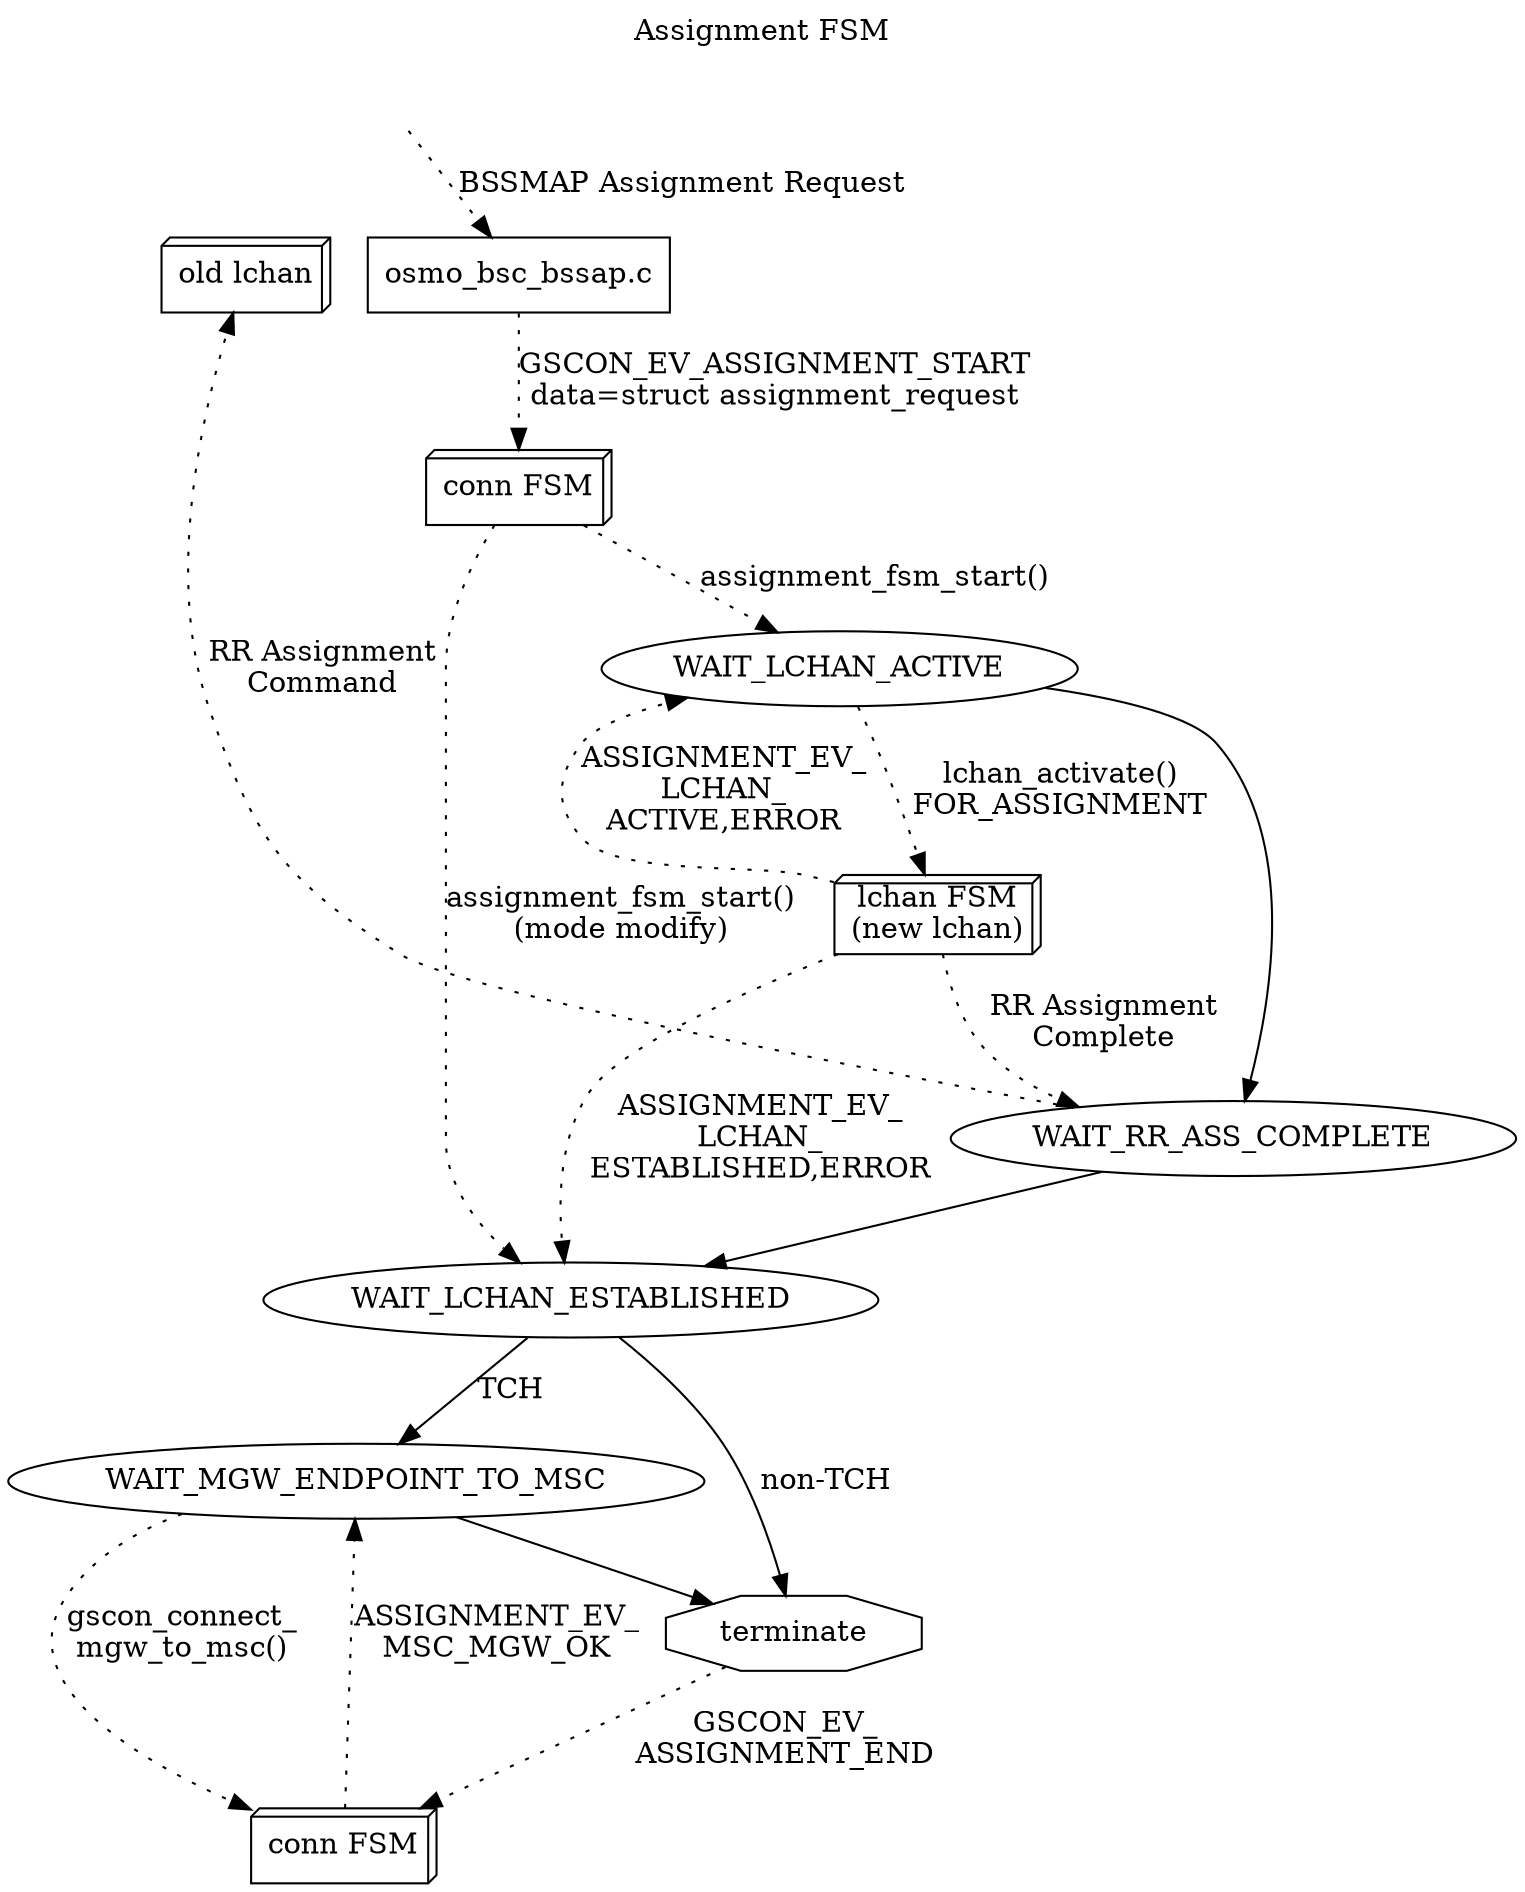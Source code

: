digraph G {
rankdir=TB
labelloc=t; label="Assignment FSM"
	
	WAIT_LCHAN_ACTIVE
	WAIT_RR_ASS_COMPLETE
	WAIT_LCHAN_ESTABLISHED
	WAIT_MGW_ENDPOINT_TO_MSC
	terminate [shape=octagon]
	
	gscon [label="conn FSM",shape=box3d]
	gscon2 [label="conn FSM",shape=box3d]
	lchan [label="lchan FSM\n(new lchan)",shape=box3d]
	old_lchan [label="old lchan",shape=box3d]

	bssap [label="osmo_bsc_bssap.c",shape=box]

	invisible [style="invisible"]
	invisible -> bssap [label="BSSMAP Assignment Request",style=dotted]
	invisible -> old_lchan [style=invisible,arrowhead=none]

	bssap -> gscon [label="GSCON_EV_ASSIGNMENT_START\ndata=struct assignment_request",style=dotted]

	gscon -> WAIT_LCHAN_ACTIVE [label="assignment_fsm_start()",style=dotted]
	gscon -> WAIT_LCHAN_ESTABLISHED [label="assignment_fsm_start()\n(mode modify)",style=dotted]
        WAIT_LCHAN_ACTIVE -> lchan [label="lchan_activate()\nFOR_ASSIGNMENT",style=dotted]
	lchan -> WAIT_LCHAN_ACTIVE [label="ASSIGNMENT_EV_\nLCHAN_\nACTIVE,ERROR",style=dotted]
	lchan -> WAIT_LCHAN_ESTABLISHED [label="ASSIGNMENT_EV_\nLCHAN_\nESTABLISHED,ERROR",style=dotted]

	WAIT_LCHAN_ACTIVE -> WAIT_RR_ASS_COMPLETE

	WAIT_RR_ASS_COMPLETE -> old_lchan [label="RR Assignment\nCommand",style=dotted,constraint=false]
	lchan -> WAIT_RR_ASS_COMPLETE [label="RR Assignment\nComplete",style=dotted]

	WAIT_RR_ASS_COMPLETE -> WAIT_LCHAN_ESTABLISHED

	WAIT_LCHAN_ESTABLISHED -> WAIT_MGW_ENDPOINT_TO_MSC [label="TCH"]
	WAIT_LCHAN_ESTABLISHED -> terminate [label="non-TCH"]
	WAIT_MGW_ENDPOINT_TO_MSC -> terminate
	WAIT_MGW_ENDPOINT_TO_MSC -> gscon2 [label="gscon_connect_\nmgw_to_msc()",style=dotted]
	gscon2 -> WAIT_MGW_ENDPOINT_TO_MSC [label="ASSIGNMENT_EV_\nMSC_MGW_OK",style=dotted]
	terminate -> gscon2 [label="GSCON_EV_\nASSIGNMENT_END",style=dotted]
}
